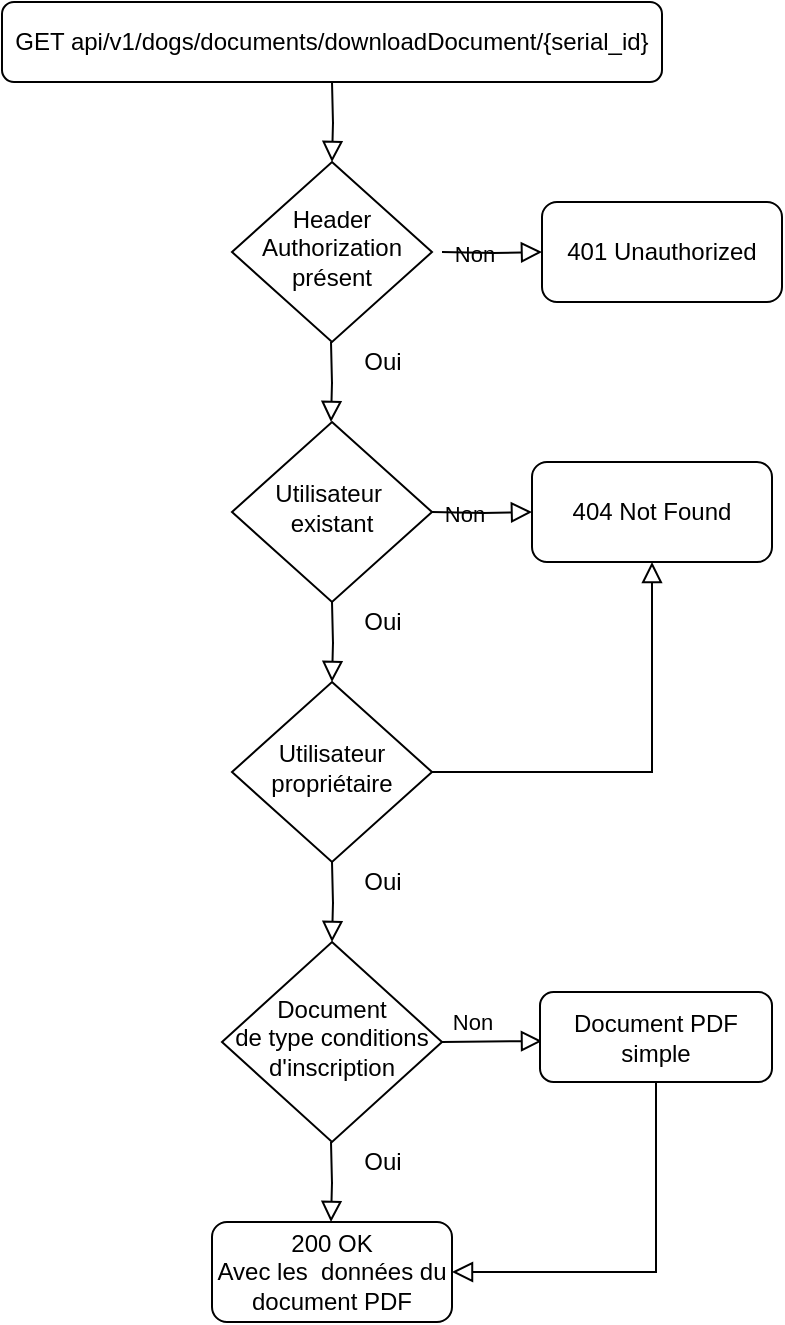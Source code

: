 <mxfile version="14.6.9" type="device"><diagram id="C5RBs43oDa-KdzZeNtuy" name="Page-1"><mxGraphModel dx="1182" dy="764" grid="1" gridSize="10" guides="1" tooltips="1" connect="1" arrows="1" fold="1" page="1" pageScale="1" pageWidth="827" pageHeight="1169" math="0" shadow="0"><root><mxCell id="WIyWlLk6GJQsqaUBKTNV-0"/><mxCell id="WIyWlLk6GJQsqaUBKTNV-1" parent="WIyWlLk6GJQsqaUBKTNV-0"/><mxCell id="WIyWlLk6GJQsqaUBKTNV-3" value="GET api/v1/dogs/documents/downloadDocument/{serial_id}" style="rounded=1;whiteSpace=wrap;html=1;fontSize=12;glass=0;strokeWidth=1;shadow=0;" parent="WIyWlLk6GJQsqaUBKTNV-1" vertex="1"><mxGeometry x="145" y="30" width="330" height="40" as="geometry"/></mxCell><mxCell id="iDIL6tAmCs9mzdsC3x_e-0" value="" style="rounded=0;html=1;jettySize=auto;orthogonalLoop=1;fontSize=11;endArrow=block;endFill=0;endSize=8;strokeWidth=1;shadow=0;labelBackgroundColor=none;edgeStyle=orthogonalEdgeStyle;" parent="WIyWlLk6GJQsqaUBKTNV-1" edge="1"><mxGeometry relative="1" as="geometry"><mxPoint x="310" y="70" as="sourcePoint"/><mxPoint x="310" y="110" as="targetPoint"/></mxGeometry></mxCell><mxCell id="iDIL6tAmCs9mzdsC3x_e-1" value="Non" style="edgeStyle=orthogonalEdgeStyle;rounded=0;html=1;jettySize=auto;orthogonalLoop=1;fontSize=11;endArrow=block;endFill=0;endSize=8;strokeWidth=1;shadow=0;labelBackgroundColor=none;" parent="WIyWlLk6GJQsqaUBKTNV-1" target="iDIL6tAmCs9mzdsC3x_e-3" edge="1"><mxGeometry y="10" relative="1" as="geometry"><mxPoint as="offset"/><mxPoint x="360" y="285" as="sourcePoint"/></mxGeometry></mxCell><mxCell id="iDIL6tAmCs9mzdsC3x_e-3" value="404 Not Found" style="rounded=1;whiteSpace=wrap;html=1;fontSize=12;glass=0;strokeWidth=1;shadow=0;" parent="WIyWlLk6GJQsqaUBKTNV-1" vertex="1"><mxGeometry x="410" y="260" width="120" height="50" as="geometry"/></mxCell><mxCell id="iDIL6tAmCs9mzdsC3x_e-7" value="" style="rounded=0;html=1;jettySize=auto;orthogonalLoop=1;fontSize=11;endArrow=block;endFill=0;endSize=8;strokeWidth=1;shadow=0;labelBackgroundColor=none;edgeStyle=orthogonalEdgeStyle;" parent="WIyWlLk6GJQsqaUBKTNV-1" edge="1"><mxGeometry relative="1" as="geometry"><mxPoint x="310" y="330" as="sourcePoint"/><mxPoint x="310" y="370" as="targetPoint"/></mxGeometry></mxCell><mxCell id="so0FptcCIsjLP5uzHNFq-1" value="Oui" style="text;html=1;align=center;verticalAlign=middle;resizable=0;points=[];autosize=1;strokeColor=none;" parent="WIyWlLk6GJQsqaUBKTNV-1" vertex="1"><mxGeometry x="320" y="330" width="30" height="20" as="geometry"/></mxCell><mxCell id="so0FptcCIsjLP5uzHNFq-44" value="Utilisateur&amp;nbsp; existant" style="rhombus;whiteSpace=wrap;html=1;shadow=0;fontFamily=Helvetica;fontSize=12;align=center;strokeWidth=1;spacing=6;spacingTop=-4;" parent="WIyWlLk6GJQsqaUBKTNV-1" vertex="1"><mxGeometry x="260" y="240" width="100" height="90" as="geometry"/></mxCell><mxCell id="qjWbhRMOZdspPx_OQyQF-0" value="Document &lt;br&gt;de type conditions d'inscription" style="rhombus;whiteSpace=wrap;html=1;shadow=0;fontFamily=Helvetica;fontSize=12;align=center;strokeWidth=1;spacing=6;spacingTop=-4;" parent="WIyWlLk6GJQsqaUBKTNV-1" vertex="1"><mxGeometry x="255" y="500" width="110" height="100" as="geometry"/></mxCell><mxCell id="qjWbhRMOZdspPx_OQyQF-1" value="" style="rounded=0;html=1;jettySize=auto;orthogonalLoop=1;fontSize=11;endArrow=block;endFill=0;endSize=8;strokeWidth=1;shadow=0;labelBackgroundColor=none;edgeStyle=orthogonalEdgeStyle;" parent="WIyWlLk6GJQsqaUBKTNV-1" edge="1"><mxGeometry relative="1" as="geometry"><mxPoint x="309.5" y="600" as="sourcePoint"/><mxPoint x="309.5" y="640" as="targetPoint"/></mxGeometry></mxCell><mxCell id="qjWbhRMOZdspPx_OQyQF-2" value="Oui" style="text;html=1;align=center;verticalAlign=middle;resizable=0;points=[];autosize=1;strokeColor=none;" parent="WIyWlLk6GJQsqaUBKTNV-1" vertex="1"><mxGeometry x="320" y="600" width="30" height="20" as="geometry"/></mxCell><mxCell id="qjWbhRMOZdspPx_OQyQF-3" value="Non" style="edgeStyle=orthogonalEdgeStyle;rounded=0;html=1;jettySize=auto;orthogonalLoop=1;fontSize=11;endArrow=block;endFill=0;endSize=8;strokeWidth=1;shadow=0;labelBackgroundColor=none;exitX=1;exitY=0.5;exitDx=0;exitDy=0;" parent="WIyWlLk6GJQsqaUBKTNV-1" source="qjWbhRMOZdspPx_OQyQF-0" edge="1"><mxGeometry x="-0.406" y="10" relative="1" as="geometry"><mxPoint as="offset"/><mxPoint x="380" y="560" as="sourcePoint"/><mxPoint x="415" y="549.5" as="targetPoint"/></mxGeometry></mxCell><mxCell id="qjWbhRMOZdspPx_OQyQF-4" value="Document PDF simple" style="rounded=1;whiteSpace=wrap;html=1;fontSize=12;glass=0;strokeWidth=1;shadow=0;" parent="WIyWlLk6GJQsqaUBKTNV-1" vertex="1"><mxGeometry x="414" y="525" width="116" height="45" as="geometry"/></mxCell><mxCell id="qjWbhRMOZdspPx_OQyQF-5" value="" style="rounded=0;html=1;jettySize=auto;orthogonalLoop=1;fontSize=11;endArrow=block;endFill=0;endSize=8;strokeWidth=1;shadow=0;labelBackgroundColor=none;edgeStyle=orthogonalEdgeStyle;exitX=0.5;exitY=1;exitDx=0;exitDy=0;entryX=1;entryY=0.5;entryDx=0;entryDy=0;" parent="WIyWlLk6GJQsqaUBKTNV-1" source="qjWbhRMOZdspPx_OQyQF-4" target="qjWbhRMOZdspPx_OQyQF-6" edge="1"><mxGeometry relative="1" as="geometry"><mxPoint x="490" y="600" as="sourcePoint"/><mxPoint x="460" y="680" as="targetPoint"/></mxGeometry></mxCell><mxCell id="qjWbhRMOZdspPx_OQyQF-6" value="200 OK&lt;br&gt;Avec les&amp;nbsp; données du document PDF" style="rounded=1;whiteSpace=wrap;html=1;fontSize=12;glass=0;strokeWidth=1;shadow=0;" parent="WIyWlLk6GJQsqaUBKTNV-1" vertex="1"><mxGeometry x="250" y="640" width="120" height="50" as="geometry"/></mxCell><mxCell id="qjWbhRMOZdspPx_OQyQF-7" value="Utilisateur propriétaire" style="rhombus;whiteSpace=wrap;html=1;shadow=0;fontFamily=Helvetica;fontSize=12;align=center;strokeWidth=1;spacing=6;spacingTop=-4;" parent="WIyWlLk6GJQsqaUBKTNV-1" vertex="1"><mxGeometry x="260" y="370" width="100" height="90" as="geometry"/></mxCell><mxCell id="qjWbhRMOZdspPx_OQyQF-8" value="" style="rounded=0;html=1;jettySize=auto;orthogonalLoop=1;fontSize=11;endArrow=block;endFill=0;endSize=8;strokeWidth=1;shadow=0;labelBackgroundColor=none;edgeStyle=orthogonalEdgeStyle;" parent="WIyWlLk6GJQsqaUBKTNV-1" edge="1"><mxGeometry relative="1" as="geometry"><mxPoint x="310" y="460" as="sourcePoint"/><mxPoint x="310" y="500" as="targetPoint"/></mxGeometry></mxCell><mxCell id="qjWbhRMOZdspPx_OQyQF-9" value="Oui" style="text;html=1;align=center;verticalAlign=middle;resizable=0;points=[];autosize=1;strokeColor=none;" parent="WIyWlLk6GJQsqaUBKTNV-1" vertex="1"><mxGeometry x="320" y="460" width="30" height="20" as="geometry"/></mxCell><mxCell id="qjWbhRMOZdspPx_OQyQF-11" value="" style="rounded=0;html=1;jettySize=auto;orthogonalLoop=1;fontSize=11;endArrow=block;endFill=0;endSize=8;strokeWidth=1;shadow=0;labelBackgroundColor=none;edgeStyle=orthogonalEdgeStyle;exitX=1;exitY=0.5;exitDx=0;exitDy=0;entryX=0.5;entryY=1;entryDx=0;entryDy=0;" parent="WIyWlLk6GJQsqaUBKTNV-1" source="qjWbhRMOZdspPx_OQyQF-7" target="iDIL6tAmCs9mzdsC3x_e-3" edge="1"><mxGeometry relative="1" as="geometry"><mxPoint x="400" y="395" as="sourcePoint"/><mxPoint x="400" y="435" as="targetPoint"/></mxGeometry></mxCell><mxCell id="zp-YIclgyQt7ou1jkfmH-0" value="" style="rounded=0;html=1;jettySize=auto;orthogonalLoop=1;fontSize=11;endArrow=block;endFill=0;endSize=8;strokeWidth=1;shadow=0;labelBackgroundColor=none;edgeStyle=orthogonalEdgeStyle;" edge="1" parent="WIyWlLk6GJQsqaUBKTNV-1"><mxGeometry relative="1" as="geometry"><mxPoint x="309.5" y="200" as="sourcePoint"/><mxPoint x="309.5" y="240" as="targetPoint"/></mxGeometry></mxCell><mxCell id="zp-YIclgyQt7ou1jkfmH-1" value="Header Authorization présent" style="rhombus;whiteSpace=wrap;html=1;shadow=0;fontFamily=Helvetica;fontSize=12;align=center;strokeWidth=1;spacing=6;spacingTop=-4;" vertex="1" parent="WIyWlLk6GJQsqaUBKTNV-1"><mxGeometry x="260" y="110" width="100" height="90" as="geometry"/></mxCell><mxCell id="zp-YIclgyQt7ou1jkfmH-2" value="Non" style="edgeStyle=orthogonalEdgeStyle;rounded=0;html=1;jettySize=auto;orthogonalLoop=1;fontSize=11;endArrow=block;endFill=0;endSize=8;strokeWidth=1;shadow=0;labelBackgroundColor=none;" edge="1" parent="WIyWlLk6GJQsqaUBKTNV-1" target="zp-YIclgyQt7ou1jkfmH-3"><mxGeometry y="10" relative="1" as="geometry"><mxPoint as="offset"/><mxPoint x="365" y="155" as="sourcePoint"/></mxGeometry></mxCell><mxCell id="zp-YIclgyQt7ou1jkfmH-3" value="401 Unauthorized" style="rounded=1;whiteSpace=wrap;html=1;fontSize=12;glass=0;strokeWidth=1;shadow=0;" vertex="1" parent="WIyWlLk6GJQsqaUBKTNV-1"><mxGeometry x="415" y="130" width="120" height="50" as="geometry"/></mxCell><mxCell id="zp-YIclgyQt7ou1jkfmH-4" value="Oui" style="text;html=1;align=center;verticalAlign=middle;resizable=0;points=[];autosize=1;strokeColor=none;" vertex="1" parent="WIyWlLk6GJQsqaUBKTNV-1"><mxGeometry x="320" y="200" width="30" height="20" as="geometry"/></mxCell></root></mxGraphModel></diagram></mxfile>